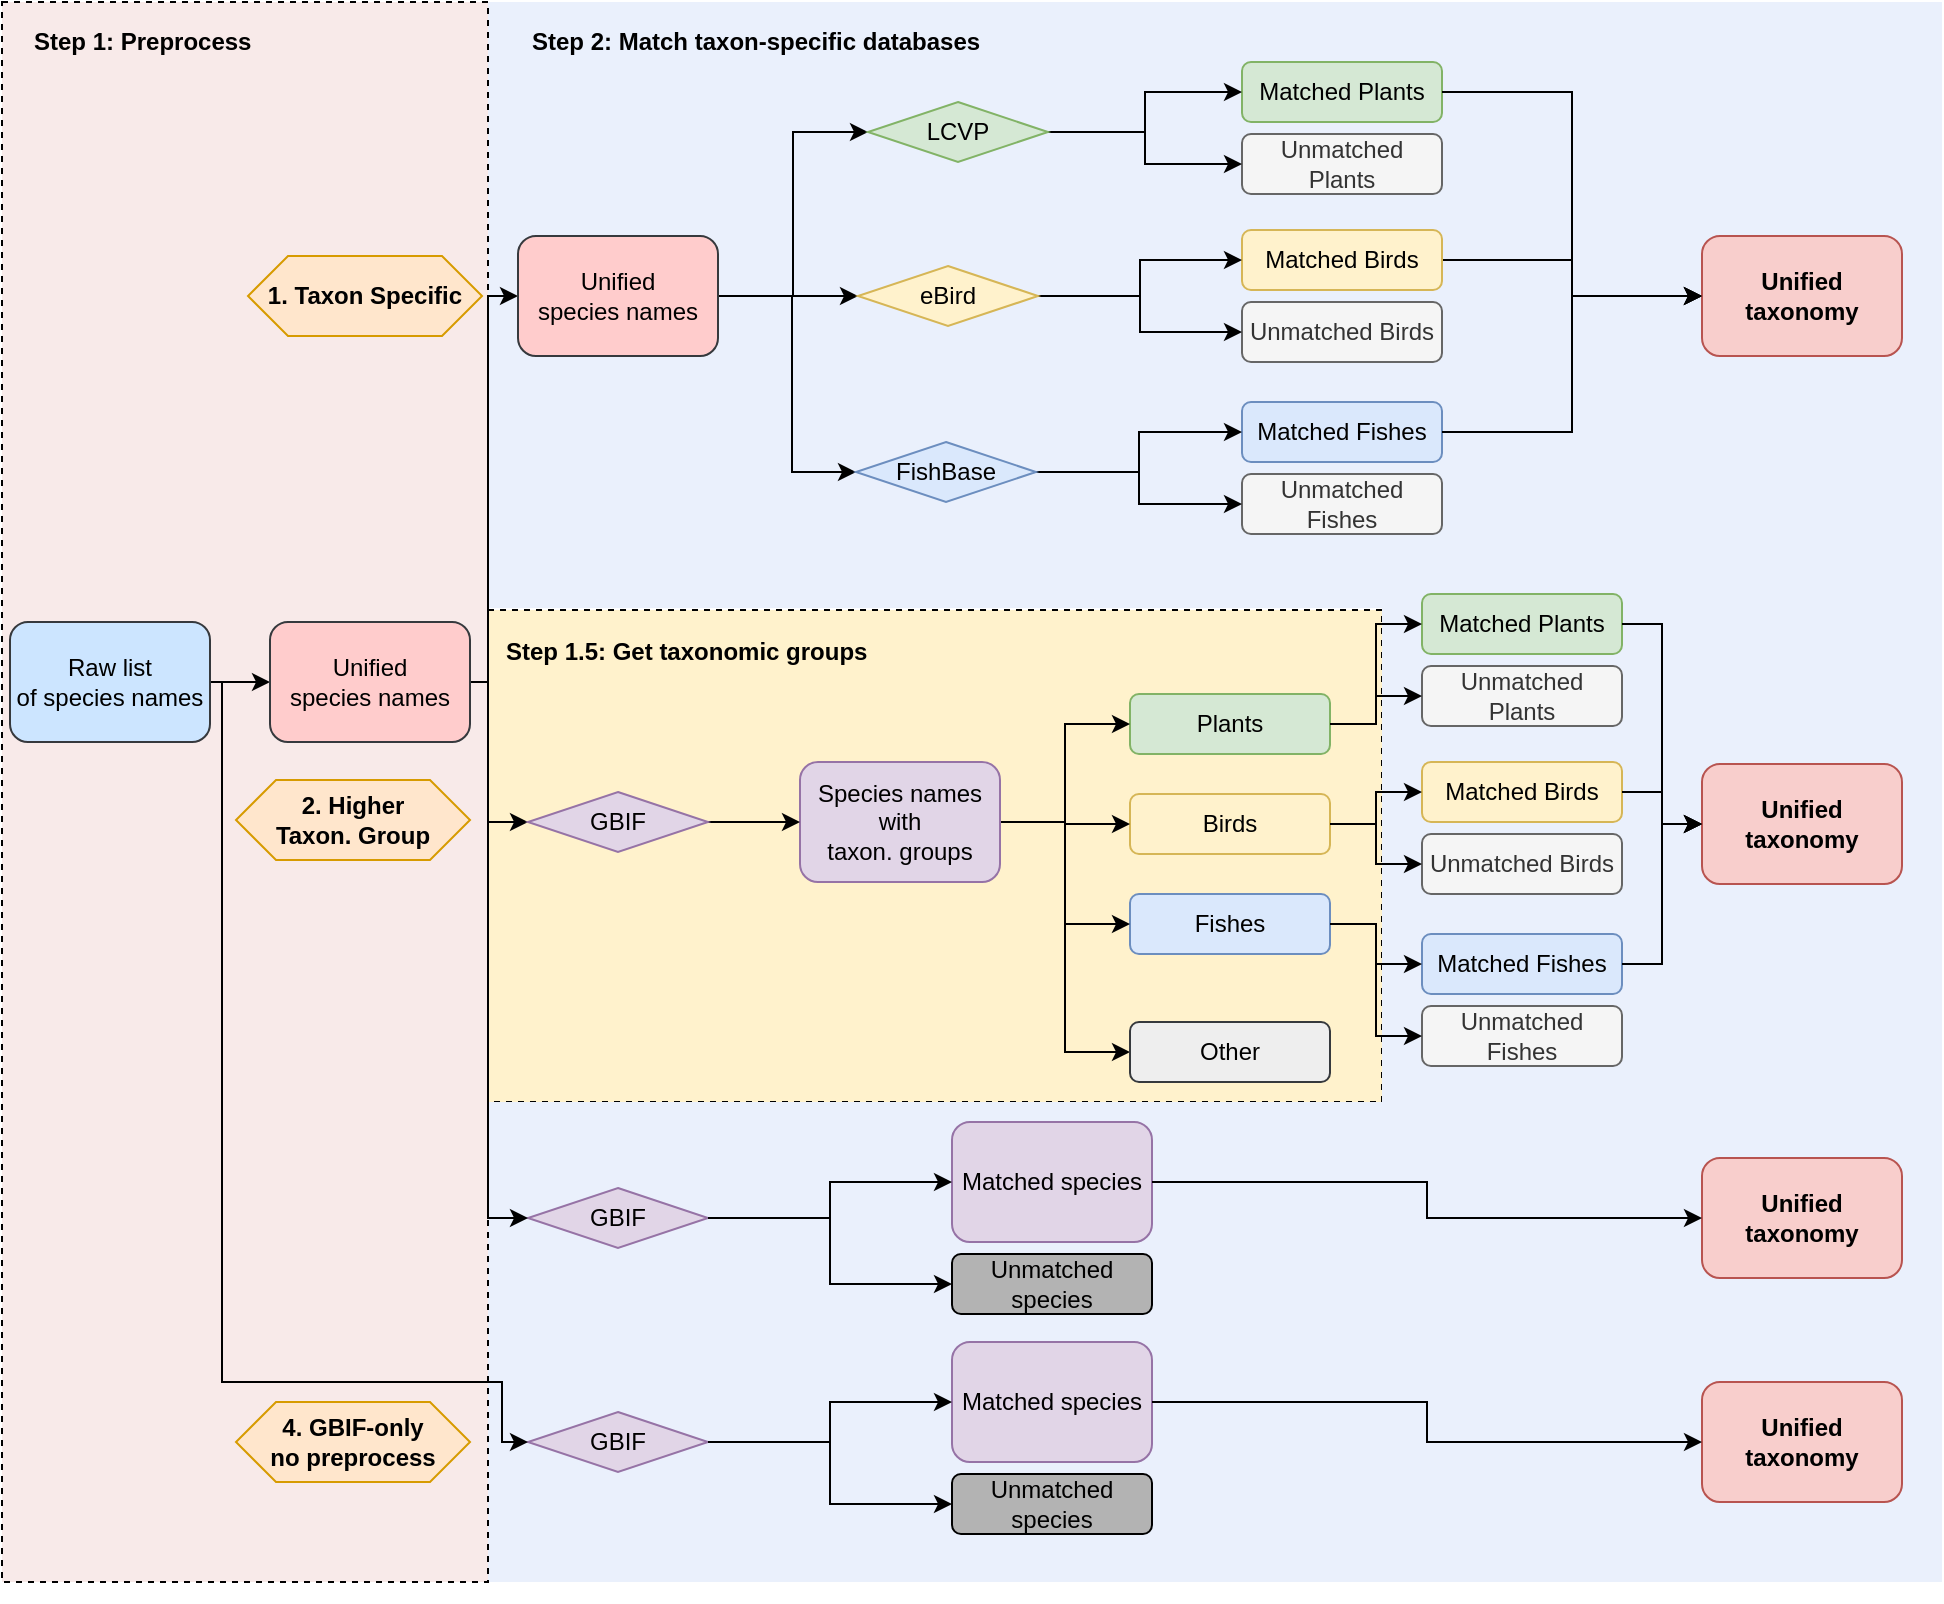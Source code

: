 <mxfile version="14.5.1" type="device"><diagram id="ho3QMGQrK5bbrxgUEx-L" name="Page-1"><mxGraphModel dx="1086" dy="806" grid="1" gridSize="10" guides="1" tooltips="1" connect="1" arrows="1" fold="1" page="1" pageScale="1" pageWidth="1169" pageHeight="827" math="0" shadow="0"><root><mxCell id="0"/><mxCell id="1" parent="0"/><mxCell id="CHZS9otSjiqZHN1OnSyR-111" value="" style="rounded=0;whiteSpace=wrap;html=1;labelBackgroundColor=none;fontFamily=Helvetica;align=left;fillColor=#fff2cc;strokeWidth=1;perimeterSpacing=0;dashed=1;" vertex="1" parent="1"><mxGeometry x="243" y="304" width="447" height="246" as="geometry"/></mxCell><mxCell id="CHZS9otSjiqZHN1OnSyR-116" value="" style="group" vertex="1" connectable="0" parent="1"><mxGeometry x="240" width="730" height="800" as="geometry"/></mxCell><mxCell id="CHZS9otSjiqZHN1OnSyR-115" value="" style="rounded=0;whiteSpace=wrap;html=1;labelBackgroundColor=none;fontFamily=Helvetica;align=left;fillColor=#EAF0FC;strokeColor=none;" vertex="1" parent="CHZS9otSjiqZHN1OnSyR-116"><mxGeometry y="550" width="450" height="240" as="geometry"/></mxCell><mxCell id="CHZS9otSjiqZHN1OnSyR-114" value="" style="rounded=0;whiteSpace=wrap;html=1;labelBackgroundColor=none;fontFamily=Helvetica;align=left;fillColor=#EAF0FC;strokeColor=none;" vertex="1" parent="CHZS9otSjiqZHN1OnSyR-116"><mxGeometry x="450" y="303" width="280" height="487" as="geometry"/></mxCell><mxCell id="CHZS9otSjiqZHN1OnSyR-112" value="" style="rounded=0;whiteSpace=wrap;html=1;labelBackgroundColor=none;fontFamily=Helvetica;align=left;fillColor=#EAF0FC;strokeColor=none;" vertex="1" parent="CHZS9otSjiqZHN1OnSyR-116"><mxGeometry width="730" height="303" as="geometry"/></mxCell><mxCell id="CHZS9otSjiqZHN1OnSyR-18" value="Fishes" style="rounded=1;whiteSpace=wrap;html=1;fillColor=#dae8fc;strokeColor=#6c8ebf;" vertex="1" parent="CHZS9otSjiqZHN1OnSyR-116"><mxGeometry x="324" y="446" width="100" height="30" as="geometry"/></mxCell><mxCell id="CHZS9otSjiqZHN1OnSyR-17" value="Birds" style="rounded=1;whiteSpace=wrap;html=1;fillColor=#fff2cc;strokeColor=#d6b656;" vertex="1" parent="CHZS9otSjiqZHN1OnSyR-116"><mxGeometry x="324" y="396" width="100" height="30" as="geometry"/></mxCell><mxCell id="CHZS9otSjiqZHN1OnSyR-13" value="Plants" style="rounded=1;whiteSpace=wrap;html=1;fillColor=#d5e8d4;strokeColor=#82b366;" vertex="1" parent="CHZS9otSjiqZHN1OnSyR-116"><mxGeometry x="324" y="346" width="100" height="30" as="geometry"/></mxCell><mxCell id="CHZS9otSjiqZHN1OnSyR-39" value="Unmatched Birds" style="rounded=1;whiteSpace=wrap;html=1;fillColor=#f5f5f5;strokeColor=#666666;fontColor=#333333;" vertex="1" parent="CHZS9otSjiqZHN1OnSyR-116"><mxGeometry x="470" y="416" width="100" height="30" as="geometry"/></mxCell><mxCell id="CHZS9otSjiqZHN1OnSyR-38" value="Matched Birds" style="rounded=1;whiteSpace=wrap;html=1;fillColor=#fff2cc;strokeColor=#d6b656;" vertex="1" parent="CHZS9otSjiqZHN1OnSyR-116"><mxGeometry x="470" y="380" width="100" height="30" as="geometry"/></mxCell><mxCell id="CHZS9otSjiqZHN1OnSyR-40" value="" style="group" vertex="1" connectable="0" parent="CHZS9otSjiqZHN1OnSyR-116"><mxGeometry x="470" y="296" width="100" height="66" as="geometry"/></mxCell><mxCell id="CHZS9otSjiqZHN1OnSyR-41" value="Matched Plants" style="rounded=1;whiteSpace=wrap;html=1;fillColor=#d5e8d4;strokeColor=#82b366;" vertex="1" parent="CHZS9otSjiqZHN1OnSyR-40"><mxGeometry width="100" height="30" as="geometry"/></mxCell><mxCell id="CHZS9otSjiqZHN1OnSyR-42" value="Unmatched Plants" style="rounded=1;whiteSpace=wrap;html=1;fillColor=#f5f5f5;strokeColor=#666666;fontColor=#333333;" vertex="1" parent="CHZS9otSjiqZHN1OnSyR-40"><mxGeometry y="36" width="100" height="30" as="geometry"/></mxCell><mxCell id="CHZS9otSjiqZHN1OnSyR-43" value="" style="group;" vertex="1" connectable="0" parent="CHZS9otSjiqZHN1OnSyR-116"><mxGeometry x="470" y="466" width="100" height="66" as="geometry"/></mxCell><mxCell id="CHZS9otSjiqZHN1OnSyR-44" value="Matched Fishes" style="rounded=1;whiteSpace=wrap;html=1;fillColor=#dae8fc;strokeColor=#6c8ebf;" vertex="1" parent="CHZS9otSjiqZHN1OnSyR-43"><mxGeometry width="100" height="30" as="geometry"/></mxCell><mxCell id="CHZS9otSjiqZHN1OnSyR-45" value="Unmatched Fishes" style="rounded=1;whiteSpace=wrap;html=1;fillColor=#f5f5f5;strokeColor=#666666;fontColor=#333333;" vertex="1" parent="CHZS9otSjiqZHN1OnSyR-43"><mxGeometry y="36" width="100" height="30" as="geometry"/></mxCell><mxCell id="CHZS9otSjiqZHN1OnSyR-24" value="Unified taxonomy" style="rounded=1;whiteSpace=wrap;html=1;fillColor=#f8cecc;strokeColor=#b85450;fontStyle=1" vertex="1" parent="CHZS9otSjiqZHN1OnSyR-116"><mxGeometry x="610" y="381" width="100" height="60" as="geometry"/></mxCell><mxCell id="CHZS9otSjiqZHN1OnSyR-77" style="edgeStyle=orthogonalEdgeStyle;rounded=0;orthogonalLoop=1;jettySize=auto;html=1;exitX=1;exitY=0.5;exitDx=0;exitDy=0;entryX=0;entryY=0.5;entryDx=0;entryDy=0;" edge="1" parent="CHZS9otSjiqZHN1OnSyR-116" source="CHZS9otSjiqZHN1OnSyR-17" target="CHZS9otSjiqZHN1OnSyR-39"><mxGeometry relative="1" as="geometry"/></mxCell><mxCell id="CHZS9otSjiqZHN1OnSyR-76" style="edgeStyle=orthogonalEdgeStyle;rounded=0;orthogonalLoop=1;jettySize=auto;html=1;exitX=1;exitY=0.5;exitDx=0;exitDy=0;entryX=0;entryY=0.5;entryDx=0;entryDy=0;" edge="1" parent="CHZS9otSjiqZHN1OnSyR-116" source="CHZS9otSjiqZHN1OnSyR-17" target="CHZS9otSjiqZHN1OnSyR-38"><mxGeometry relative="1" as="geometry"/></mxCell><mxCell id="CHZS9otSjiqZHN1OnSyR-74" style="edgeStyle=orthogonalEdgeStyle;rounded=0;orthogonalLoop=1;jettySize=auto;html=1;exitX=1;exitY=0.5;exitDx=0;exitDy=0;entryX=0;entryY=0.5;entryDx=0;entryDy=0;" edge="1" parent="CHZS9otSjiqZHN1OnSyR-116" source="CHZS9otSjiqZHN1OnSyR-13" target="CHZS9otSjiqZHN1OnSyR-41"><mxGeometry relative="1" as="geometry"/></mxCell><mxCell id="CHZS9otSjiqZHN1OnSyR-75" style="edgeStyle=orthogonalEdgeStyle;rounded=0;orthogonalLoop=1;jettySize=auto;html=1;exitX=1;exitY=0.5;exitDx=0;exitDy=0;entryX=0;entryY=0.5;entryDx=0;entryDy=0;" edge="1" parent="CHZS9otSjiqZHN1OnSyR-116" source="CHZS9otSjiqZHN1OnSyR-13" target="CHZS9otSjiqZHN1OnSyR-42"><mxGeometry relative="1" as="geometry"/></mxCell><mxCell id="CHZS9otSjiqZHN1OnSyR-78" style="edgeStyle=orthogonalEdgeStyle;rounded=0;orthogonalLoop=1;jettySize=auto;html=1;exitX=1;exitY=0.5;exitDx=0;exitDy=0;entryX=0;entryY=0.5;entryDx=0;entryDy=0;" edge="1" parent="CHZS9otSjiqZHN1OnSyR-116" source="CHZS9otSjiqZHN1OnSyR-18" target="CHZS9otSjiqZHN1OnSyR-44"><mxGeometry relative="1" as="geometry"/></mxCell><mxCell id="CHZS9otSjiqZHN1OnSyR-79" style="edgeStyle=orthogonalEdgeStyle;rounded=0;orthogonalLoop=1;jettySize=auto;html=1;exitX=1;exitY=0.5;exitDx=0;exitDy=0;entryX=0;entryY=0.5;entryDx=0;entryDy=0;" edge="1" parent="CHZS9otSjiqZHN1OnSyR-116" source="CHZS9otSjiqZHN1OnSyR-18" target="CHZS9otSjiqZHN1OnSyR-45"><mxGeometry relative="1" as="geometry"/></mxCell><mxCell id="CHZS9otSjiqZHN1OnSyR-80" style="edgeStyle=orthogonalEdgeStyle;rounded=0;orthogonalLoop=1;jettySize=auto;html=1;exitX=1;exitY=0.5;exitDx=0;exitDy=0;entryX=0;entryY=0.5;entryDx=0;entryDy=0;" edge="1" parent="CHZS9otSjiqZHN1OnSyR-116" source="CHZS9otSjiqZHN1OnSyR-41" target="CHZS9otSjiqZHN1OnSyR-24"><mxGeometry relative="1" as="geometry"/></mxCell><mxCell id="CHZS9otSjiqZHN1OnSyR-81" style="edgeStyle=orthogonalEdgeStyle;rounded=0;orthogonalLoop=1;jettySize=auto;html=1;exitX=1;exitY=0.5;exitDx=0;exitDy=0;entryX=0;entryY=0.5;entryDx=0;entryDy=0;" edge="1" parent="CHZS9otSjiqZHN1OnSyR-116" source="CHZS9otSjiqZHN1OnSyR-38" target="CHZS9otSjiqZHN1OnSyR-24"><mxGeometry relative="1" as="geometry"><mxPoint x="610" y="420" as="targetPoint"/></mxGeometry></mxCell><mxCell id="CHZS9otSjiqZHN1OnSyR-82" style="edgeStyle=orthogonalEdgeStyle;rounded=0;orthogonalLoop=1;jettySize=auto;html=1;exitX=1;exitY=0.5;exitDx=0;exitDy=0;entryX=0;entryY=0.5;entryDx=0;entryDy=0;" edge="1" parent="CHZS9otSjiqZHN1OnSyR-116" source="CHZS9otSjiqZHN1OnSyR-44" target="CHZS9otSjiqZHN1OnSyR-24"><mxGeometry relative="1" as="geometry"><mxPoint x="590" y="440" as="targetPoint"/></mxGeometry></mxCell><mxCell id="CHZS9otSjiqZHN1OnSyR-105" value="&lt;span&gt;3. GBIF-only&lt;/span&gt;" style="shape=hexagon;perimeter=hexagonPerimeter2;whiteSpace=wrap;html=1;fixedSize=1;labelBackgroundColor=none;fillColor=#ffe6cc;align=center;strokeColor=#d79b00;fontStyle=1" vertex="1" parent="CHZS9otSjiqZHN1OnSyR-116"><mxGeometry x="-123" y="588" width="117" height="40" as="geometry"/></mxCell><mxCell id="CHZS9otSjiqZHN1OnSyR-52" value="GBIF" style="rhombus;whiteSpace=wrap;html=1;align=center;fillColor=#e1d5e7;strokeColor=#9673a6;" vertex="1" parent="CHZS9otSjiqZHN1OnSyR-116"><mxGeometry x="23" y="593" width="90" height="30" as="geometry"/></mxCell><mxCell id="CHZS9otSjiqZHN1OnSyR-59" value="" style="group" vertex="1" connectable="0" parent="CHZS9otSjiqZHN1OnSyR-116"><mxGeometry x="235" y="560" width="100" height="96" as="geometry"/></mxCell><mxCell id="CHZS9otSjiqZHN1OnSyR-47" value="Matched species" style="rounded=1;whiteSpace=wrap;html=1;fillColor=#e1d5e7;strokeColor=#9673a6;" vertex="1" parent="CHZS9otSjiqZHN1OnSyR-59"><mxGeometry width="100" height="60" as="geometry"/></mxCell><mxCell id="CHZS9otSjiqZHN1OnSyR-57" value="Unmatched species" style="rounded=1;whiteSpace=wrap;html=1;fillColor=#B3B3B3;" vertex="1" parent="CHZS9otSjiqZHN1OnSyR-59"><mxGeometry y="66" width="100" height="30" as="geometry"/></mxCell><mxCell id="CHZS9otSjiqZHN1OnSyR-54" value="Unified taxonomy" style="rounded=1;whiteSpace=wrap;html=1;fillColor=#f8cecc;strokeColor=#b85450;fontStyle=1" vertex="1" parent="CHZS9otSjiqZHN1OnSyR-116"><mxGeometry x="610" y="578" width="100" height="60" as="geometry"/></mxCell><mxCell id="CHZS9otSjiqZHN1OnSyR-83" style="edgeStyle=orthogonalEdgeStyle;rounded=0;orthogonalLoop=1;jettySize=auto;html=1;exitX=1;exitY=0.5;exitDx=0;exitDy=0;entryX=0;entryY=0.5;entryDx=0;entryDy=0;" edge="1" parent="CHZS9otSjiqZHN1OnSyR-116" source="CHZS9otSjiqZHN1OnSyR-52" target="CHZS9otSjiqZHN1OnSyR-47"><mxGeometry relative="1" as="geometry"/></mxCell><mxCell id="CHZS9otSjiqZHN1OnSyR-84" style="edgeStyle=orthogonalEdgeStyle;rounded=0;orthogonalLoop=1;jettySize=auto;html=1;exitX=1;exitY=0.5;exitDx=0;exitDy=0;entryX=0;entryY=0.5;entryDx=0;entryDy=0;" edge="1" parent="CHZS9otSjiqZHN1OnSyR-116" source="CHZS9otSjiqZHN1OnSyR-52" target="CHZS9otSjiqZHN1OnSyR-57"><mxGeometry relative="1" as="geometry"/></mxCell><mxCell id="CHZS9otSjiqZHN1OnSyR-87" style="edgeStyle=orthogonalEdgeStyle;rounded=0;orthogonalLoop=1;jettySize=auto;html=1;exitX=1;exitY=0.5;exitDx=0;exitDy=0;entryX=0;entryY=0.5;entryDx=0;entryDy=0;" edge="1" parent="CHZS9otSjiqZHN1OnSyR-116" source="CHZS9otSjiqZHN1OnSyR-47" target="CHZS9otSjiqZHN1OnSyR-54"><mxGeometry relative="1" as="geometry"/></mxCell><mxCell id="CHZS9otSjiqZHN1OnSyR-60" value="" style="group" vertex="1" connectable="0" parent="CHZS9otSjiqZHN1OnSyR-116"><mxGeometry x="235" y="670" width="100" height="96" as="geometry"/></mxCell><mxCell id="CHZS9otSjiqZHN1OnSyR-61" value="Matched species" style="rounded=1;whiteSpace=wrap;html=1;fillColor=#e1d5e7;strokeColor=#9673a6;" vertex="1" parent="CHZS9otSjiqZHN1OnSyR-60"><mxGeometry width="100" height="60" as="geometry"/></mxCell><mxCell id="CHZS9otSjiqZHN1OnSyR-62" value="Unmatched species" style="rounded=1;whiteSpace=wrap;html=1;fillColor=#B3B3B3;" vertex="1" parent="CHZS9otSjiqZHN1OnSyR-60"><mxGeometry y="66" width="100" height="30" as="geometry"/></mxCell><mxCell id="CHZS9otSjiqZHN1OnSyR-63" value="Unified taxonomy" style="rounded=1;whiteSpace=wrap;html=1;fillColor=#f8cecc;strokeColor=#b85450;fontStyle=1" vertex="1" parent="CHZS9otSjiqZHN1OnSyR-116"><mxGeometry x="610" y="690" width="100" height="60" as="geometry"/></mxCell><mxCell id="CHZS9otSjiqZHN1OnSyR-53" value="GBIF" style="rhombus;whiteSpace=wrap;html=1;align=center;fillColor=#e1d5e7;strokeColor=#9673a6;" vertex="1" parent="CHZS9otSjiqZHN1OnSyR-116"><mxGeometry x="23" y="705" width="90" height="30" as="geometry"/></mxCell><mxCell id="CHZS9otSjiqZHN1OnSyR-88" style="edgeStyle=orthogonalEdgeStyle;rounded=0;orthogonalLoop=1;jettySize=auto;html=1;exitX=1;exitY=0.5;exitDx=0;exitDy=0;entryX=0;entryY=0.5;entryDx=0;entryDy=0;" edge="1" parent="CHZS9otSjiqZHN1OnSyR-116" source="CHZS9otSjiqZHN1OnSyR-61" target="CHZS9otSjiqZHN1OnSyR-63"><mxGeometry relative="1" as="geometry"/></mxCell><mxCell id="CHZS9otSjiqZHN1OnSyR-85" style="edgeStyle=orthogonalEdgeStyle;rounded=0;orthogonalLoop=1;jettySize=auto;html=1;exitX=1;exitY=0.5;exitDx=0;exitDy=0;entryX=0;entryY=0.5;entryDx=0;entryDy=0;" edge="1" parent="CHZS9otSjiqZHN1OnSyR-116" source="CHZS9otSjiqZHN1OnSyR-53" target="CHZS9otSjiqZHN1OnSyR-61"><mxGeometry relative="1" as="geometry"/></mxCell><mxCell id="CHZS9otSjiqZHN1OnSyR-86" style="edgeStyle=orthogonalEdgeStyle;rounded=0;orthogonalLoop=1;jettySize=auto;html=1;exitX=1;exitY=0.5;exitDx=0;exitDy=0;entryX=0;entryY=0.5;entryDx=0;entryDy=0;" edge="1" parent="CHZS9otSjiqZHN1OnSyR-116" source="CHZS9otSjiqZHN1OnSyR-53" target="CHZS9otSjiqZHN1OnSyR-62"><mxGeometry relative="1" as="geometry"/></mxCell><mxCell id="CHZS9otSjiqZHN1OnSyR-110" value="" style="rounded=0;whiteSpace=wrap;html=1;labelBackgroundColor=none;fontFamily=Helvetica;align=left;fillColor=#F8EAE9;dashed=1;" vertex="1" parent="1"><mxGeometry width="243" height="790" as="geometry"/></mxCell><mxCell id="CHZS9otSjiqZHN1OnSyR-90" style="edgeStyle=orthogonalEdgeStyle;rounded=0;orthogonalLoop=1;jettySize=auto;html=1;exitX=1;exitY=0.5;exitDx=0;exitDy=0;entryX=0;entryY=0.5;entryDx=0;entryDy=0;" edge="1" parent="1" source="CHZS9otSjiqZHN1OnSyR-10" target="CHZS9otSjiqZHN1OnSyR-11"><mxGeometry relative="1" as="geometry"/></mxCell><mxCell id="CHZS9otSjiqZHN1OnSyR-91" style="edgeStyle=orthogonalEdgeStyle;rounded=0;orthogonalLoop=1;jettySize=auto;html=1;exitX=1;exitY=0.5;exitDx=0;exitDy=0;entryX=0;entryY=0.5;entryDx=0;entryDy=0;" edge="1" parent="1" source="CHZS9otSjiqZHN1OnSyR-10" target="CHZS9otSjiqZHN1OnSyR-53"><mxGeometry relative="1" as="geometry"><Array as="points"><mxPoint x="110" y="340"/><mxPoint x="110" y="690"/><mxPoint x="250" y="690"/><mxPoint x="250" y="720"/></Array></mxGeometry></mxCell><mxCell id="CHZS9otSjiqZHN1OnSyR-10" value="&lt;span&gt;Raw list&lt;/span&gt;&lt;br&gt;&lt;span&gt;of species names&lt;/span&gt;" style="rounded=1;whiteSpace=wrap;html=1;fillColor=#cce5ff;strokeColor=#36393d;" vertex="1" parent="1"><mxGeometry x="4" y="310" width="100" height="60" as="geometry"/></mxCell><mxCell id="CHZS9otSjiqZHN1OnSyR-65" style="edgeStyle=orthogonalEdgeStyle;rounded=0;orthogonalLoop=1;jettySize=auto;html=1;exitX=1;exitY=0.5;exitDx=0;exitDy=0;entryX=0;entryY=0.5;entryDx=0;entryDy=0;" edge="1" parent="1" source="CHZS9otSjiqZHN1OnSyR-11" target="CHZS9otSjiqZHN1OnSyR-51"><mxGeometry relative="1" as="geometry"><Array as="points"><mxPoint x="243" y="340"/><mxPoint x="243" y="410"/></Array></mxGeometry></mxCell><mxCell id="CHZS9otSjiqZHN1OnSyR-66" style="edgeStyle=orthogonalEdgeStyle;rounded=0;orthogonalLoop=1;jettySize=auto;html=1;exitX=1;exitY=0.5;exitDx=0;exitDy=0;entryX=0;entryY=0.5;entryDx=0;entryDy=0;" edge="1" parent="1" source="CHZS9otSjiqZHN1OnSyR-11" target="CHZS9otSjiqZHN1OnSyR-26"><mxGeometry relative="1" as="geometry"><Array as="points"><mxPoint x="243" y="340"/><mxPoint x="243" y="147"/></Array></mxGeometry></mxCell><mxCell id="CHZS9otSjiqZHN1OnSyR-67" style="edgeStyle=orthogonalEdgeStyle;rounded=0;orthogonalLoop=1;jettySize=auto;html=1;exitX=1;exitY=0.5;exitDx=0;exitDy=0;entryX=0;entryY=0.5;entryDx=0;entryDy=0;" edge="1" parent="1" source="CHZS9otSjiqZHN1OnSyR-11" target="CHZS9otSjiqZHN1OnSyR-52"><mxGeometry relative="1" as="geometry"><Array as="points"><mxPoint x="243" y="340"/><mxPoint x="243" y="608"/></Array></mxGeometry></mxCell><mxCell id="CHZS9otSjiqZHN1OnSyR-11" value="Unified&lt;br&gt;species names" style="rounded=1;whiteSpace=wrap;html=1;fillColor=#ffcccc;strokeColor=#36393d;" vertex="1" parent="1"><mxGeometry x="134" y="310" width="100" height="60" as="geometry"/></mxCell><mxCell id="CHZS9otSjiqZHN1OnSyR-70" style="edgeStyle=orthogonalEdgeStyle;rounded=0;orthogonalLoop=1;jettySize=auto;html=1;exitX=1;exitY=0.5;exitDx=0;exitDy=0;entryX=0;entryY=0.5;entryDx=0;entryDy=0;" edge="1" parent="1" source="CHZS9otSjiqZHN1OnSyR-12" target="CHZS9otSjiqZHN1OnSyR-13"><mxGeometry relative="1" as="geometry"/></mxCell><mxCell id="CHZS9otSjiqZHN1OnSyR-71" style="edgeStyle=orthogonalEdgeStyle;rounded=0;orthogonalLoop=1;jettySize=auto;html=1;exitX=1;exitY=0.5;exitDx=0;exitDy=0;entryX=0;entryY=0.5;entryDx=0;entryDy=0;" edge="1" parent="1" source="CHZS9otSjiqZHN1OnSyR-12" target="CHZS9otSjiqZHN1OnSyR-17"><mxGeometry relative="1" as="geometry"/></mxCell><mxCell id="CHZS9otSjiqZHN1OnSyR-72" style="edgeStyle=orthogonalEdgeStyle;rounded=0;orthogonalLoop=1;jettySize=auto;html=1;exitX=1;exitY=0.5;exitDx=0;exitDy=0;entryX=0;entryY=0.5;entryDx=0;entryDy=0;" edge="1" parent="1" source="CHZS9otSjiqZHN1OnSyR-12" target="CHZS9otSjiqZHN1OnSyR-18"><mxGeometry relative="1" as="geometry"/></mxCell><mxCell id="CHZS9otSjiqZHN1OnSyR-73" style="edgeStyle=orthogonalEdgeStyle;rounded=0;orthogonalLoop=1;jettySize=auto;html=1;exitX=1;exitY=0.5;exitDx=0;exitDy=0;entryX=0;entryY=0.5;entryDx=0;entryDy=0;" edge="1" parent="1" source="CHZS9otSjiqZHN1OnSyR-12" target="CHZS9otSjiqZHN1OnSyR-19"><mxGeometry relative="1" as="geometry"/></mxCell><mxCell id="CHZS9otSjiqZHN1OnSyR-12" value="Species names&lt;br&gt;with&lt;br&gt;taxon. groups" style="rounded=1;whiteSpace=wrap;html=1;fillColor=#e1d5e7;strokeColor=#9673a6;" vertex="1" parent="1"><mxGeometry x="399" y="380" width="100" height="60" as="geometry"/></mxCell><mxCell id="CHZS9otSjiqZHN1OnSyR-14" value="Step 1: Preprocess" style="text;html=1;strokeColor=none;fillColor=none;align=left;verticalAlign=middle;whiteSpace=wrap;rounded=0;fontStyle=1" vertex="1" parent="1"><mxGeometry x="14" y="10" width="120" height="20" as="geometry"/></mxCell><mxCell id="CHZS9otSjiqZHN1OnSyR-15" value="Step 2: Match taxon-specific databases" style="text;html=1;strokeColor=none;fillColor=none;align=left;verticalAlign=middle;whiteSpace=wrap;rounded=0;fontStyle=1" vertex="1" parent="1"><mxGeometry x="263" y="10" width="256" height="20" as="geometry"/></mxCell><mxCell id="CHZS9otSjiqZHN1OnSyR-16" value="Step 1.5: Get taxonomic groups" style="text;html=1;strokeColor=none;fillColor=none;align=left;verticalAlign=middle;whiteSpace=wrap;rounded=0;fontStyle=1" vertex="1" parent="1"><mxGeometry x="250" y="310" width="190" height="30" as="geometry"/></mxCell><mxCell id="CHZS9otSjiqZHN1OnSyR-19" value="Other" style="rounded=1;whiteSpace=wrap;html=1;fillColor=#eeeeee;strokeColor=#36393d;" vertex="1" parent="1"><mxGeometry x="564" y="510" width="100" height="30" as="geometry"/></mxCell><mxCell id="CHZS9otSjiqZHN1OnSyR-92" style="edgeStyle=orthogonalEdgeStyle;rounded=0;orthogonalLoop=1;jettySize=auto;html=1;exitX=1;exitY=0.5;exitDx=0;exitDy=0;entryX=0;entryY=0.5;entryDx=0;entryDy=0;" edge="1" parent="1" source="CHZS9otSjiqZHN1OnSyR-26" target="CHZS9otSjiqZHN1OnSyR-48"><mxGeometry relative="1" as="geometry"/></mxCell><mxCell id="CHZS9otSjiqZHN1OnSyR-93" style="edgeStyle=orthogonalEdgeStyle;rounded=0;orthogonalLoop=1;jettySize=auto;html=1;exitX=1;exitY=0.5;exitDx=0;exitDy=0;entryX=0;entryY=0.5;entryDx=0;entryDy=0;" edge="1" parent="1" source="CHZS9otSjiqZHN1OnSyR-26" target="CHZS9otSjiqZHN1OnSyR-49"><mxGeometry relative="1" as="geometry"/></mxCell><mxCell id="CHZS9otSjiqZHN1OnSyR-94" style="edgeStyle=orthogonalEdgeStyle;rounded=0;orthogonalLoop=1;jettySize=auto;html=1;exitX=1;exitY=0.5;exitDx=0;exitDy=0;entryX=0;entryY=0.5;entryDx=0;entryDy=0;" edge="1" parent="1" source="CHZS9otSjiqZHN1OnSyR-26" target="CHZS9otSjiqZHN1OnSyR-50"><mxGeometry relative="1" as="geometry"><Array as="points"><mxPoint x="395" y="147"/><mxPoint x="395" y="235"/></Array></mxGeometry></mxCell><mxCell id="CHZS9otSjiqZHN1OnSyR-26" value="Unified&lt;br&gt;species names" style="rounded=1;whiteSpace=wrap;html=1;fillColor=#ffcccc;strokeColor=#36393d;" vertex="1" parent="1"><mxGeometry x="258" y="117" width="100" height="60" as="geometry"/></mxCell><mxCell id="CHZS9otSjiqZHN1OnSyR-102" style="edgeStyle=orthogonalEdgeStyle;rounded=0;orthogonalLoop=1;jettySize=auto;html=1;exitX=1;exitY=0.5;exitDx=0;exitDy=0;entryX=0;entryY=0.5;entryDx=0;entryDy=0;" edge="1" parent="1" source="CHZS9otSjiqZHN1OnSyR-27" target="CHZS9otSjiqZHN1OnSyR-46"><mxGeometry relative="1" as="geometry"><mxPoint x="770.0" y="160" as="targetPoint"/></mxGeometry></mxCell><mxCell id="CHZS9otSjiqZHN1OnSyR-27" value="Matched Birds" style="rounded=1;whiteSpace=wrap;html=1;fillColor=#fff2cc;strokeColor=#d6b656;" vertex="1" parent="1"><mxGeometry x="620" y="114" width="100" height="30" as="geometry"/></mxCell><mxCell id="CHZS9otSjiqZHN1OnSyR-30" value="Unmatched Birds" style="rounded=1;whiteSpace=wrap;html=1;labelBackgroundColor=none;fillColor=#f5f5f5;strokeColor=#666666;fontColor=#333333;" vertex="1" parent="1"><mxGeometry x="620" y="150" width="100" height="30" as="geometry"/></mxCell><mxCell id="CHZS9otSjiqZHN1OnSyR-36" value="" style="group" vertex="1" connectable="0" parent="1"><mxGeometry x="620" y="30" width="100" height="66" as="geometry"/></mxCell><mxCell id="CHZS9otSjiqZHN1OnSyR-25" value="Matched Plants" style="rounded=1;whiteSpace=wrap;html=1;fillColor=#d5e8d4;strokeColor=#82b366;" vertex="1" parent="CHZS9otSjiqZHN1OnSyR-36"><mxGeometry width="100" height="30" as="geometry"/></mxCell><mxCell id="CHZS9otSjiqZHN1OnSyR-35" value="Unmatched Plants" style="rounded=1;whiteSpace=wrap;html=1;fillColor=#f5f5f5;strokeColor=#666666;fontColor=#333333;" vertex="1" parent="CHZS9otSjiqZHN1OnSyR-36"><mxGeometry y="36" width="100" height="30" as="geometry"/></mxCell><mxCell id="CHZS9otSjiqZHN1OnSyR-37" value="" style="group" vertex="1" connectable="0" parent="1"><mxGeometry x="620" y="200" width="100" height="66" as="geometry"/></mxCell><mxCell id="CHZS9otSjiqZHN1OnSyR-28" value="Matched Fishes" style="rounded=1;whiteSpace=wrap;html=1;fillColor=#dae8fc;strokeColor=#6c8ebf;" vertex="1" parent="CHZS9otSjiqZHN1OnSyR-37"><mxGeometry width="100" height="30" as="geometry"/></mxCell><mxCell id="CHZS9otSjiqZHN1OnSyR-29" value="Unmatched Fishes" style="rounded=1;whiteSpace=wrap;html=1;fillColor=#f5f5f5;strokeColor=#666666;fontColor=#333333;" vertex="1" parent="CHZS9otSjiqZHN1OnSyR-37"><mxGeometry y="36" width="100" height="30" as="geometry"/></mxCell><mxCell id="CHZS9otSjiqZHN1OnSyR-46" value="Unified taxonomy" style="rounded=1;whiteSpace=wrap;html=1;fillColor=#f8cecc;strokeColor=#b85450;fontStyle=1;fontFamily=Helvetica;" vertex="1" parent="1"><mxGeometry x="850" y="117" width="100" height="60" as="geometry"/></mxCell><mxCell id="CHZS9otSjiqZHN1OnSyR-95" style="edgeStyle=orthogonalEdgeStyle;rounded=0;orthogonalLoop=1;jettySize=auto;html=1;exitX=1;exitY=0.5;exitDx=0;exitDy=0;entryX=0;entryY=0.5;entryDx=0;entryDy=0;" edge="1" parent="1" source="CHZS9otSjiqZHN1OnSyR-48" target="CHZS9otSjiqZHN1OnSyR-25"><mxGeometry relative="1" as="geometry"/></mxCell><mxCell id="CHZS9otSjiqZHN1OnSyR-96" style="edgeStyle=orthogonalEdgeStyle;rounded=0;orthogonalLoop=1;jettySize=auto;html=1;exitX=1;exitY=0.5;exitDx=0;exitDy=0;entryX=0;entryY=0.5;entryDx=0;entryDy=0;" edge="1" parent="1" source="CHZS9otSjiqZHN1OnSyR-48" target="CHZS9otSjiqZHN1OnSyR-35"><mxGeometry relative="1" as="geometry"/></mxCell><mxCell id="CHZS9otSjiqZHN1OnSyR-48" value="LCVP" style="rhombus;whiteSpace=wrap;html=1;align=center;fillColor=#d5e8d4;strokeColor=#82b366;" vertex="1" parent="1"><mxGeometry x="433" y="50" width="90" height="30" as="geometry"/></mxCell><mxCell id="CHZS9otSjiqZHN1OnSyR-97" style="edgeStyle=orthogonalEdgeStyle;rounded=0;orthogonalLoop=1;jettySize=auto;html=1;exitX=1;exitY=0.5;exitDx=0;exitDy=0;entryX=0;entryY=0.5;entryDx=0;entryDy=0;" edge="1" parent="1" source="CHZS9otSjiqZHN1OnSyR-49" target="CHZS9otSjiqZHN1OnSyR-27"><mxGeometry relative="1" as="geometry"/></mxCell><mxCell id="CHZS9otSjiqZHN1OnSyR-98" style="edgeStyle=orthogonalEdgeStyle;rounded=0;orthogonalLoop=1;jettySize=auto;html=1;exitX=1;exitY=0.5;exitDx=0;exitDy=0;entryX=0;entryY=0.5;entryDx=0;entryDy=0;" edge="1" parent="1" source="CHZS9otSjiqZHN1OnSyR-49" target="CHZS9otSjiqZHN1OnSyR-30"><mxGeometry relative="1" as="geometry"/></mxCell><mxCell id="CHZS9otSjiqZHN1OnSyR-49" value="eBird" style="rhombus;whiteSpace=wrap;html=1;align=center;fillColor=#fff2cc;strokeColor=#d6b656;" vertex="1" parent="1"><mxGeometry x="428" y="132" width="90" height="30" as="geometry"/></mxCell><mxCell id="CHZS9otSjiqZHN1OnSyR-99" style="edgeStyle=orthogonalEdgeStyle;rounded=0;orthogonalLoop=1;jettySize=auto;html=1;exitX=1;exitY=0.5;exitDx=0;exitDy=0;entryX=0;entryY=0.5;entryDx=0;entryDy=0;" edge="1" parent="1" source="CHZS9otSjiqZHN1OnSyR-50" target="CHZS9otSjiqZHN1OnSyR-28"><mxGeometry relative="1" as="geometry"/></mxCell><mxCell id="CHZS9otSjiqZHN1OnSyR-100" style="edgeStyle=orthogonalEdgeStyle;rounded=0;orthogonalLoop=1;jettySize=auto;html=1;exitX=1;exitY=0.5;exitDx=0;exitDy=0;entryX=0;entryY=0.5;entryDx=0;entryDy=0;" edge="1" parent="1" source="CHZS9otSjiqZHN1OnSyR-50" target="CHZS9otSjiqZHN1OnSyR-29"><mxGeometry relative="1" as="geometry"/></mxCell><mxCell id="CHZS9otSjiqZHN1OnSyR-50" value="FishBase" style="rhombus;whiteSpace=wrap;html=1;align=center;fillColor=#dae8fc;strokeColor=#6c8ebf;" vertex="1" parent="1"><mxGeometry x="427" y="220" width="90" height="30" as="geometry"/></mxCell><mxCell id="CHZS9otSjiqZHN1OnSyR-69" style="edgeStyle=orthogonalEdgeStyle;rounded=0;orthogonalLoop=1;jettySize=auto;html=1;exitX=1;exitY=0.5;exitDx=0;exitDy=0;entryX=0;entryY=0.5;entryDx=0;entryDy=0;" edge="1" parent="1" source="CHZS9otSjiqZHN1OnSyR-51" target="CHZS9otSjiqZHN1OnSyR-12"><mxGeometry relative="1" as="geometry"/></mxCell><mxCell id="CHZS9otSjiqZHN1OnSyR-51" value="GBIF" style="rhombus;whiteSpace=wrap;html=1;align=center;fillColor=#e1d5e7;strokeColor=#9673a6;" vertex="1" parent="1"><mxGeometry x="263" y="395" width="90" height="30" as="geometry"/></mxCell><mxCell id="CHZS9otSjiqZHN1OnSyR-101" style="edgeStyle=orthogonalEdgeStyle;rounded=0;orthogonalLoop=1;jettySize=auto;html=1;exitX=1;exitY=0.5;exitDx=0;exitDy=0;entryX=0;entryY=0.5;entryDx=0;entryDy=0;" edge="1" parent="1" source="CHZS9otSjiqZHN1OnSyR-25" target="CHZS9otSjiqZHN1OnSyR-46"><mxGeometry relative="1" as="geometry"/></mxCell><mxCell id="CHZS9otSjiqZHN1OnSyR-103" style="edgeStyle=orthogonalEdgeStyle;rounded=0;orthogonalLoop=1;jettySize=auto;html=1;exitX=1;exitY=0.5;exitDx=0;exitDy=0;entryX=0;entryY=0.5;entryDx=0;entryDy=0;" edge="1" parent="1" source="CHZS9otSjiqZHN1OnSyR-28" target="CHZS9otSjiqZHN1OnSyR-46"><mxGeometry relative="1" as="geometry"><mxPoint x="810.0" y="170" as="targetPoint"/></mxGeometry></mxCell><mxCell id="CHZS9otSjiqZHN1OnSyR-106" value="&lt;b&gt;4. GBIF-only&lt;br&gt;no preprocess&lt;br&gt;&lt;/b&gt;" style="shape=hexagon;perimeter=hexagonPerimeter2;whiteSpace=wrap;html=1;fixedSize=1;labelBackgroundColor=none;fillColor=#ffe6cc;align=center;strokeColor=#d79b00;" vertex="1" parent="1"><mxGeometry x="117" y="700" width="117" height="40" as="geometry"/></mxCell><mxCell id="CHZS9otSjiqZHN1OnSyR-107" value="&lt;b&gt;2. Higher&lt;br&gt;Taxon. Group&lt;/b&gt;" style="shape=hexagon;perimeter=hexagonPerimeter2;whiteSpace=wrap;html=1;fixedSize=1;labelBackgroundColor=none;fillColor=#ffe6cc;align=center;strokeColor=#d79b00;" vertex="1" parent="1"><mxGeometry x="117" y="389" width="117" height="40" as="geometry"/></mxCell><mxCell id="CHZS9otSjiqZHN1OnSyR-108" value="&lt;b&gt;1. Taxon Specific&lt;/b&gt;" style="shape=hexagon;perimeter=hexagonPerimeter2;whiteSpace=wrap;html=1;fixedSize=1;labelBackgroundColor=none;fillColor=#ffe6cc;align=center;strokeColor=#d79b00;" vertex="1" parent="1"><mxGeometry x="123" y="127" width="117" height="40" as="geometry"/></mxCell></root></mxGraphModel></diagram></mxfile>